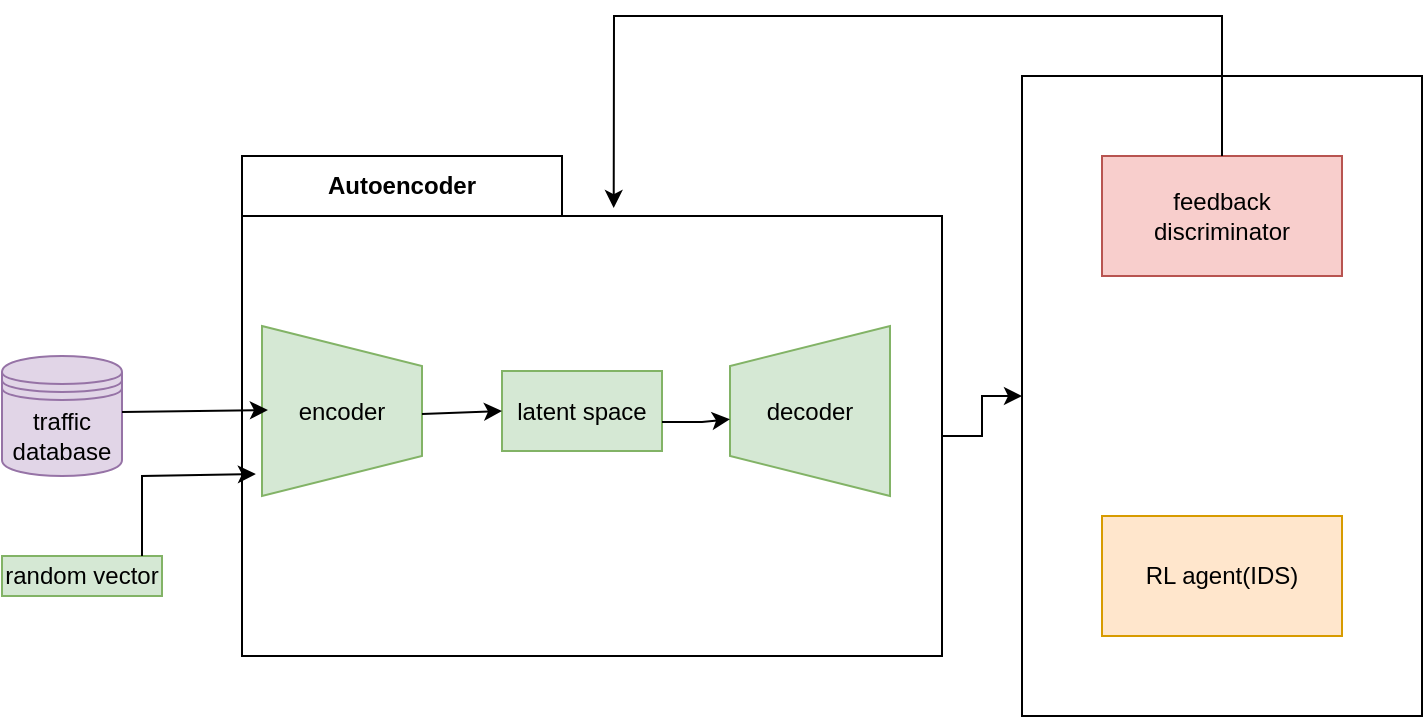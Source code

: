 <mxfile version="26.0.16">
  <diagram id="prtHgNgQTEPvFCAcTncT" name="Page-1">
    <mxGraphModel dx="880" dy="1595" grid="1" gridSize="10" guides="1" tooltips="1" connect="1" arrows="1" fold="1" page="1" pageScale="1" pageWidth="827" pageHeight="1169" math="0" shadow="0">
      <root>
        <mxCell id="0" />
        <mxCell id="1" parent="0" />
        <mxCell id="K_gAuLsXy9iQtgz8dyDz-9" value="Autoencoder" style="rounded=0;whiteSpace=wrap;html=1;fillColor=none;" parent="1" vertex="1">
          <mxGeometry x="130" y="-730" width="350" height="220" as="geometry" />
        </mxCell>
        <mxCell id="K_gAuLsXy9iQtgz8dyDz-15" value="" style="rounded=0;whiteSpace=wrap;html=1;fillColor=none;" parent="1" vertex="1">
          <mxGeometry x="520" y="-800" width="200" height="320" as="geometry" />
        </mxCell>
        <mxCell id="K_gAuLsXy9iQtgz8dyDz-2" value="traffic database" style="shape=datastore;whiteSpace=wrap;html=1;fillColor=#e1d5e7;strokeColor=#9673a6;" parent="1" vertex="1">
          <mxGeometry x="10" y="-660" width="60" height="60" as="geometry" />
        </mxCell>
        <mxCell id="K_gAuLsXy9iQtgz8dyDz-3" value="encoder" style="shape=trapezoid;perimeter=trapezoidPerimeter;whiteSpace=wrap;html=1;fixedSize=1;direction=south;fillColor=#d5e8d4;strokeColor=#82b366;" parent="1" vertex="1">
          <mxGeometry x="140" y="-675" width="80" height="85" as="geometry" />
        </mxCell>
        <mxCell id="K_gAuLsXy9iQtgz8dyDz-4" value="decoder" style="shape=trapezoid;perimeter=trapezoidPerimeter;whiteSpace=wrap;html=1;fixedSize=1;direction=north;fillColor=#d5e8d4;strokeColor=#82b366;" parent="1" vertex="1">
          <mxGeometry x="374" y="-675" width="80" height="85" as="geometry" />
        </mxCell>
        <mxCell id="K_gAuLsXy9iQtgz8dyDz-5" value="latent space" style="rounded=0;whiteSpace=wrap;html=1;fillColor=#d5e8d4;strokeColor=#82b366;" parent="1" vertex="1">
          <mxGeometry x="260" y="-652.5" width="80" height="40" as="geometry" />
        </mxCell>
        <mxCell id="K_gAuLsXy9iQtgz8dyDz-6" value="feedback discriminator" style="rounded=0;whiteSpace=wrap;html=1;fillColor=#f8cecc;strokeColor=#b85450;" parent="1" vertex="1">
          <mxGeometry x="560" y="-760" width="120" height="60" as="geometry" />
        </mxCell>
        <mxCell id="K_gAuLsXy9iQtgz8dyDz-16" value="" style="edgeStyle=orthogonalEdgeStyle;rounded=0;orthogonalLoop=1;jettySize=auto;html=1;" parent="1" source="K_gAuLsXy9iQtgz8dyDz-9" target="K_gAuLsXy9iQtgz8dyDz-15" edge="1">
          <mxGeometry relative="1" as="geometry" />
        </mxCell>
        <mxCell id="K_gAuLsXy9iQtgz8dyDz-7" value="RL agent(IDS)" style="rounded=0;whiteSpace=wrap;html=1;fillColor=#ffe6cc;strokeColor=#d79b00;" parent="1" vertex="1">
          <mxGeometry x="560" y="-580" width="120" height="60" as="geometry" />
        </mxCell>
        <mxCell id="K_gAuLsXy9iQtgz8dyDz-8" value="random vector" style="rounded=0;whiteSpace=wrap;html=1;fillColor=#d5e8d4;strokeColor=#82b366;" parent="1" vertex="1">
          <mxGeometry x="10" y="-560" width="80" height="20" as="geometry" />
        </mxCell>
        <mxCell id="K_gAuLsXy9iQtgz8dyDz-10" value="" style="endArrow=classic;html=1;rounded=0;entryX=0.659;entryY=0.963;entryDx=0;entryDy=0;entryPerimeter=0;exitX=1;exitY=0.7;exitDx=0;exitDy=0;" parent="1" edge="1">
          <mxGeometry width="50" height="50" relative="1" as="geometry">
            <mxPoint x="70" y="-632.02" as="sourcePoint" />
            <mxPoint x="142.96" y="-633.005" as="targetPoint" />
          </mxGeometry>
        </mxCell>
        <mxCell id="K_gAuLsXy9iQtgz8dyDz-11" value="" style="endArrow=classic;html=1;rounded=0;exitX=0.875;exitY=0;exitDx=0;exitDy=0;exitPerimeter=0;entryX=0.871;entryY=1.038;entryDx=0;entryDy=0;entryPerimeter=0;" parent="1" source="K_gAuLsXy9iQtgz8dyDz-8" target="K_gAuLsXy9iQtgz8dyDz-3" edge="1">
          <mxGeometry width="50" height="50" relative="1" as="geometry">
            <mxPoint x="120" y="-584" as="sourcePoint" />
            <mxPoint x="130" y="-610" as="targetPoint" />
            <Array as="points">
              <mxPoint x="80" y="-600" />
            </Array>
          </mxGeometry>
        </mxCell>
        <mxCell id="K_gAuLsXy9iQtgz8dyDz-12" value="" style="endArrow=classic;html=1;rounded=0;entryX=0;entryY=0.5;entryDx=0;entryDy=0;" parent="1" target="K_gAuLsXy9iQtgz8dyDz-5" edge="1">
          <mxGeometry width="50" height="50" relative="1" as="geometry">
            <mxPoint x="220" y="-631" as="sourcePoint" />
            <mxPoint x="250" y="-630" as="targetPoint" />
          </mxGeometry>
        </mxCell>
        <mxCell id="K_gAuLsXy9iQtgz8dyDz-13" value="" style="endArrow=classic;html=1;rounded=0;" parent="1" target="K_gAuLsXy9iQtgz8dyDz-4" edge="1">
          <mxGeometry width="50" height="50" relative="1" as="geometry">
            <mxPoint x="340" y="-627" as="sourcePoint" />
            <mxPoint x="380" y="-637.87" as="targetPoint" />
            <Array as="points">
              <mxPoint x="360" y="-627" />
            </Array>
          </mxGeometry>
        </mxCell>
        <mxCell id="K_gAuLsXy9iQtgz8dyDz-17" value="" style="endArrow=classic;html=1;rounded=0;entryX=0.531;entryY=-0.018;entryDx=0;entryDy=0;entryPerimeter=0;" parent="1" source="K_gAuLsXy9iQtgz8dyDz-6" target="K_gAuLsXy9iQtgz8dyDz-9" edge="1">
          <mxGeometry width="50" height="50" relative="1" as="geometry">
            <mxPoint x="490" y="-740" as="sourcePoint" />
            <mxPoint x="320" y="-820" as="targetPoint" />
            <Array as="points">
              <mxPoint x="620" y="-830" />
              <mxPoint x="560" y="-830" />
              <mxPoint x="316" y="-830" />
            </Array>
          </mxGeometry>
        </mxCell>
        <mxCell id="C7-epclAfnM6-NuBJ3NB-1" value="Autoencoder" style="rounded=0;whiteSpace=wrap;html=1;fontStyle=1" vertex="1" parent="1">
          <mxGeometry x="130" y="-760" width="160" height="30" as="geometry" />
        </mxCell>
      </root>
    </mxGraphModel>
  </diagram>
</mxfile>
